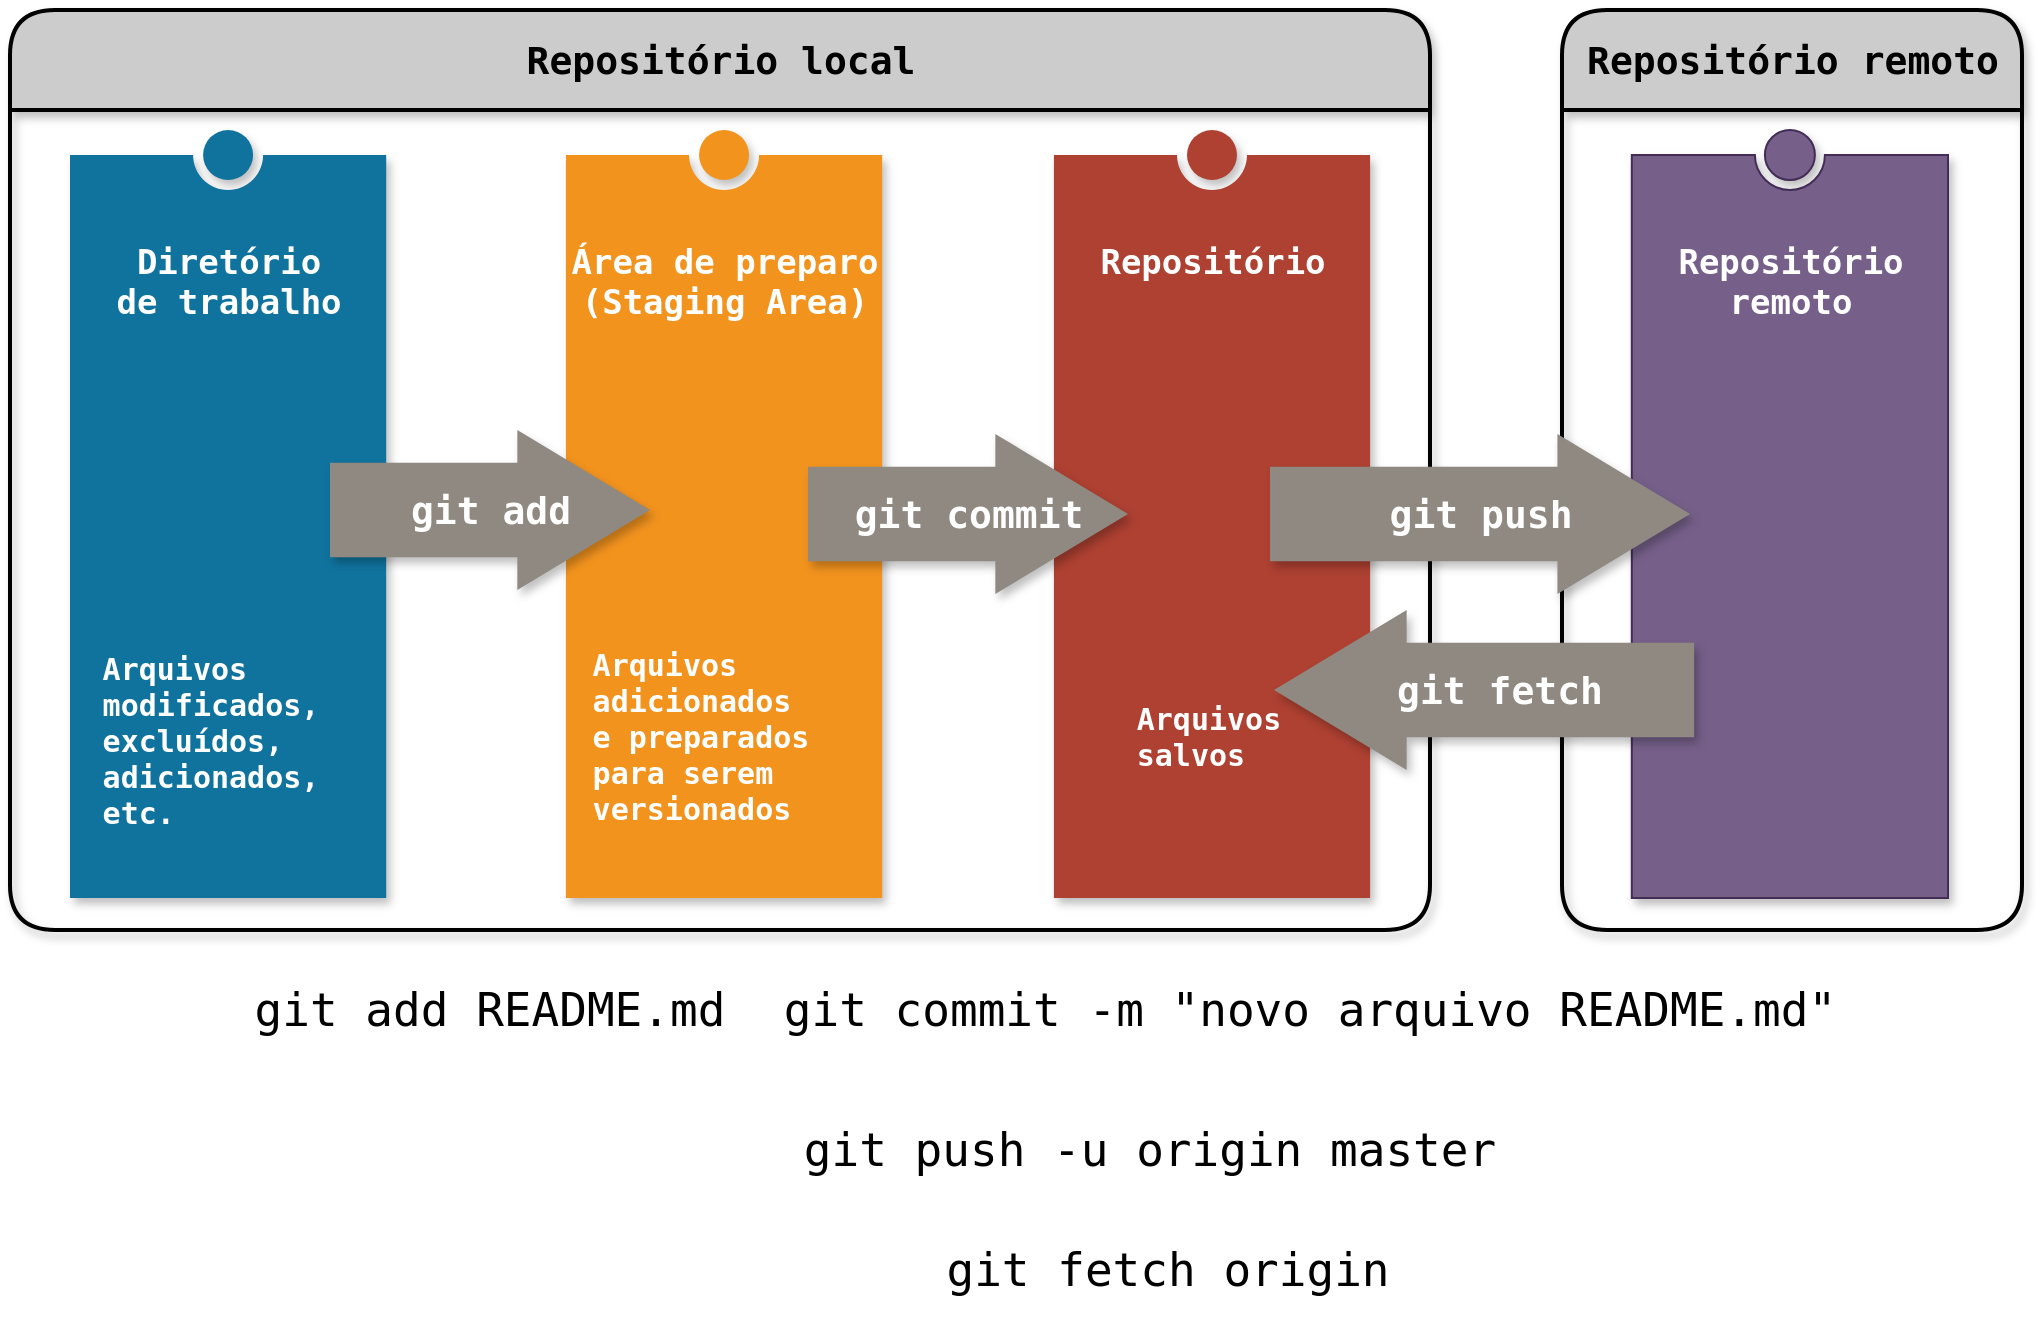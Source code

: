 <mxfile version="15.3.5" type="github">
  <diagram id="prtHgNgQTEPvFCAcTncT" name="Page-1">
    <mxGraphModel dx="1408" dy="777" grid="1" gridSize="10" guides="1" tooltips="1" connect="1" arrows="1" fold="1" page="1" pageScale="1" pageWidth="1169" pageHeight="827" math="0" shadow="0">
      <root>
        <mxCell id="0" />
        <mxCell id="1" parent="0" />
        <mxCell id="xjCurn-9ngpd2HKyaU8U-10" value="&lt;pre&gt;&lt;b&gt;&lt;font style=&quot;font-size: 19px&quot;&gt;Repositório local&lt;/font&gt;&lt;/b&gt;&lt;/pre&gt;" style="swimlane;childLayout=stackLayout;horizontal=1;startSize=50;horizontalStack=0;rounded=1;fontSize=14;fontStyle=0;strokeWidth=2;resizeParent=0;resizeLast=1;shadow=1;dashed=0;align=center;hachureGap=4;pointerEvents=0;labelBackgroundColor=none;html=1;fillColor=#CCCCCC;" parent="1" vertex="1">
          <mxGeometry x="30" y="70" width="710" height="460" as="geometry" />
        </mxCell>
        <mxCell id="xjCurn-9ngpd2HKyaU8U-2" value="&lt;pre&gt;Diretório&lt;br&gt;de trabalho&lt;br&gt;&lt;/pre&gt;" style="verticalLabelPosition=middle;verticalAlign=top;html=1;shape=mxgraph.infographic.numberedEntryVert;dy=25;strokeColor=none;fontSize=17;fontColor=#FFFFFF;align=center;labelPosition=center;spacingTop=32;fontStyle=1;fillColor=#10739E;hachureGap=4;pointerEvents=0;shadow=1;" parent="1" vertex="1">
          <mxGeometry x="60" y="130" width="158.095" height="384" as="geometry" />
        </mxCell>
        <mxCell id="xjCurn-9ngpd2HKyaU8U-3" value="&lt;div&gt;&lt;pre&gt;Área de preparo&lt;br&gt;(Staging Area)&lt;/pre&gt;&lt;/div&gt;" style="verticalLabelPosition=middle;verticalAlign=top;html=1;shape=mxgraph.infographic.numberedEntryVert;dy=25;strokeColor=none;fontSize=17;fontColor=#FFFFFF;align=center;labelPosition=center;spacingTop=32;fontStyle=1;fillColor=#F2931E;hachureGap=4;pointerEvents=0;shadow=1;" parent="1" vertex="1">
          <mxGeometry x="307.976" y="130" width="158.095" height="384" as="geometry" />
        </mxCell>
        <mxCell id="xjCurn-9ngpd2HKyaU8U-4" value="&lt;pre&gt;Repositório&lt;/pre&gt;" style="verticalLabelPosition=middle;verticalAlign=top;html=1;shape=mxgraph.infographic.numberedEntryVert;dy=25;strokeColor=none;fontSize=17;fontColor=#FFFFFF;align=center;labelPosition=center;spacingTop=32;fontStyle=1;fillColor=#AE4132;hachureGap=4;pointerEvents=0;shadow=1;" parent="1" vertex="1">
          <mxGeometry x="551.952" y="130" width="158.095" height="384" as="geometry" />
        </mxCell>
        <mxCell id="xjCurn-9ngpd2HKyaU8U-6" value="&lt;div&gt;&lt;pre&gt;Repositório&lt;br&gt;remoto&lt;/pre&gt;&lt;/div&gt;" style="verticalLabelPosition=middle;verticalAlign=top;html=1;shape=mxgraph.infographic.numberedEntryVert;dy=25;strokeColor=#432D57;fontSize=17;fontColor=#ffffff;align=center;labelPosition=center;spacingTop=32;fontStyle=1;fillColor=#76608a;hachureGap=4;pointerEvents=0;shadow=1;" parent="1" vertex="1">
          <mxGeometry x="840.905" y="130" width="158.095" height="384" as="geometry" />
        </mxCell>
        <mxCell id="xjCurn-9ngpd2HKyaU8U-9" value="&lt;div align=&quot;justify&quot;&gt;&lt;pre&gt;&lt;b&gt;&lt;font style=&quot;font-size: 15px&quot; color=&quot;#FFFFFF&quot;&gt;Arquivos &lt;br&gt;modificados, &lt;br&gt;excluídos, &lt;br&gt;adicionados, &lt;br&gt;etc.&lt;/font&gt;&lt;/b&gt;&lt;/pre&gt;&lt;/div&gt;" style="text;html=1;strokeColor=none;fillColor=none;align=center;verticalAlign=middle;whiteSpace=wrap;rounded=0;hachureGap=4;pointerEvents=0;" parent="1" vertex="1">
          <mxGeometry x="90" y="400" width="90" height="70" as="geometry" />
        </mxCell>
        <mxCell id="xjCurn-9ngpd2HKyaU8U-12" value="&lt;pre style=&quot;font-size: 19px&quot;&gt;&lt;font color=&quot;#FFFFFF&quot;&gt;&lt;b&gt;&lt;font style=&quot;font-size: 19px&quot;&gt;git add&lt;/font&gt;&lt;/b&gt;&lt;/font&gt;&lt;/pre&gt;" style="html=1;shadow=1;dashed=0;align=center;verticalAlign=middle;shape=mxgraph.arrows2.arrow;dy=0.41;dx=66.33;notch=0;hachureGap=4;pointerEvents=0;labelBackgroundColor=none;fillColor=#8F8981;sketch=0;strokeColor=none;" parent="1" vertex="1">
          <mxGeometry x="190" y="280" width="160" height="80" as="geometry" />
        </mxCell>
        <mxCell id="xjCurn-9ngpd2HKyaU8U-13" value="&lt;pre style=&quot;font-size: 19px&quot;&gt;&lt;font color=&quot;#FFFFFF&quot;&gt;&lt;b&gt;&lt;font style=&quot;font-size: 19px&quot;&gt;git commit&lt;/font&gt;&lt;/b&gt;&lt;/font&gt;&lt;/pre&gt;" style="html=1;shadow=1;dashed=0;align=center;verticalAlign=middle;shape=mxgraph.arrows2.arrow;dy=0.41;dx=66.33;notch=0;hachureGap=4;pointerEvents=0;labelBackgroundColor=none;fillColor=#8F8981;sketch=0;strokeColor=none;" parent="1" vertex="1">
          <mxGeometry x="429" y="282" width="160" height="80" as="geometry" />
        </mxCell>
        <mxCell id="xjCurn-9ngpd2HKyaU8U-17" value="" style="shape=image;html=1;verticalAlign=top;verticalLabelPosition=bottom;labelBackgroundColor=#ffffff;imageAspect=0;aspect=fixed;image=https://cdn1.iconfinder.com/data/icons/fs-icons-ubuntu-by-franksouza-/128/inode-directory.png;hachureGap=4;pointerEvents=0;shadow=1;sketch=0;strokeColor=#FFFFFF;fillColor=#FFB366;gradientColor=none;" parent="1" vertex="1">
          <mxGeometry x="142" y="240" width="48" height="48" as="geometry" />
        </mxCell>
        <mxCell id="xjCurn-9ngpd2HKyaU8U-19" value="" style="shape=image;html=1;verticalAlign=top;verticalLabelPosition=bottom;labelBackgroundColor=#ffffff;imageAspect=0;aspect=fixed;image=https://cdn4.iconfinder.com/data/icons/pc_de_hamburg_icon_pack/32x32/administrative-docs.png;hachureGap=4;pointerEvents=0;shadow=1;sketch=0;strokeColor=#FFFFFF;fillColor=#FFB366;gradientColor=none;" parent="1" vertex="1">
          <mxGeometry x="78" y="270" width="50" height="50" as="geometry" />
        </mxCell>
        <mxCell id="xjCurn-9ngpd2HKyaU8U-21" value="" style="shape=image;html=1;verticalAlign=top;verticalLabelPosition=bottom;labelBackgroundColor=#ffffff;imageAspect=0;aspect=fixed;image=https://cdn4.iconfinder.com/data/icons/Aire%20PNGs/128/Files/Images.png;hachureGap=4;pointerEvents=0;shadow=1;sketch=0;strokeColor=#FFFFFF;fillColor=#FFB366;gradientColor=none;" parent="1" vertex="1">
          <mxGeometry x="122" y="302" width="58" height="58" as="geometry" />
        </mxCell>
        <mxCell id="xjCurn-9ngpd2HKyaU8U-22" value="&lt;div align=&quot;justify&quot;&gt;&lt;pre&gt;&lt;b&gt;&lt;font style=&quot;font-size: 15px&quot; color=&quot;#FFFFFF&quot;&gt;Arquivos &lt;br&gt;adicionados &lt;br&gt;e preparados &lt;br&gt;para serem &lt;br&gt;versionados&lt;/font&gt;&lt;/b&gt;&lt;/pre&gt;&lt;/div&gt;" style="text;html=1;strokeColor=none;fillColor=none;align=center;verticalAlign=middle;whiteSpace=wrap;rounded=0;hachureGap=4;pointerEvents=0;" parent="1" vertex="1">
          <mxGeometry x="335" y="398" width="90" height="70" as="geometry" />
        </mxCell>
        <mxCell id="xjCurn-9ngpd2HKyaU8U-23" value="&lt;div align=&quot;justify&quot;&gt;&lt;pre&gt;&lt;b&gt;&lt;font style=&quot;font-size: 15px&quot; color=&quot;#FFFFFF&quot;&gt;Arquivos &lt;br&gt;salvos&lt;br&gt;&lt;/font&gt;&lt;/b&gt;&lt;/pre&gt;&lt;/div&gt;" style="text;html=1;strokeColor=none;fillColor=none;align=center;verticalAlign=middle;whiteSpace=wrap;rounded=0;hachureGap=4;pointerEvents=0;" parent="1" vertex="1">
          <mxGeometry x="589" y="398" width="90" height="70" as="geometry" />
        </mxCell>
        <mxCell id="xjCurn-9ngpd2HKyaU8U-24" value="&lt;pre&gt;&lt;font style=&quot;font-size: 23px&quot;&gt;git add README.md&lt;/font&gt;&lt;/pre&gt;" style="text;html=1;strokeColor=none;fillColor=none;align=center;verticalAlign=middle;whiteSpace=wrap;rounded=0;shadow=1;labelBackgroundColor=none;sketch=0;hachureGap=4;pointerEvents=0;" parent="1" vertex="1">
          <mxGeometry x="145" y="560" width="250" height="20" as="geometry" />
        </mxCell>
        <mxCell id="xjCurn-9ngpd2HKyaU8U-25" value="&lt;pre&gt;&lt;font style=&quot;font-size: 23px&quot;&gt;git commit -m &quot;novo arquivo README.md&quot;&lt;/font&gt;&lt;/pre&gt;" style="text;html=1;strokeColor=none;fillColor=none;align=center;verticalAlign=middle;whiteSpace=wrap;rounded=0;shadow=1;labelBackgroundColor=none;sketch=0;hachureGap=4;pointerEvents=0;" parent="1" vertex="1">
          <mxGeometry x="420" y="560" width="520" height="20" as="geometry" />
        </mxCell>
        <mxCell id="7sNANExe6HozmJ2loKir-1" value="&lt;pre&gt;&lt;b&gt;&lt;font style=&quot;font-size: 19px&quot;&gt;Repositório remoto&lt;/font&gt;&lt;/b&gt;&lt;/pre&gt;" style="swimlane;childLayout=stackLayout;horizontal=1;startSize=50;horizontalStack=0;rounded=1;fontSize=14;fontStyle=0;strokeWidth=2;resizeParent=0;resizeLast=1;shadow=1;dashed=0;align=center;hachureGap=4;pointerEvents=0;labelBackgroundColor=none;html=1;fillColor=#CCCCCC;" vertex="1" parent="1">
          <mxGeometry x="806" y="70" width="230" height="460" as="geometry" />
        </mxCell>
        <mxCell id="7sNANExe6HozmJ2loKir-2" value="&lt;pre style=&quot;font-size: 19px&quot;&gt;&lt;font color=&quot;#FFFFFF&quot;&gt;&lt;b&gt;&lt;font style=&quot;font-size: 19px&quot;&gt;git push&lt;/font&gt;&lt;/b&gt;&lt;/font&gt;&lt;/pre&gt;" style="html=1;shadow=1;dashed=0;align=center;verticalAlign=middle;shape=mxgraph.arrows2.arrow;dy=0.41;dx=66.33;notch=0;hachureGap=4;pointerEvents=0;labelBackgroundColor=none;fillColor=#8F8981;sketch=0;strokeColor=none;" vertex="1" parent="1">
          <mxGeometry x="660" y="282" width="210.05" height="80" as="geometry" />
        </mxCell>
        <mxCell id="7sNANExe6HozmJ2loKir-6" value="" style="group" vertex="1" connectable="0" parent="1">
          <mxGeometry x="662" y="370" width="210.05" height="80" as="geometry" />
        </mxCell>
        <mxCell id="7sNANExe6HozmJ2loKir-3" value="" style="html=1;shadow=1;dashed=0;align=center;verticalAlign=middle;shape=mxgraph.arrows2.arrow;dy=0.41;dx=66.33;notch=0;hachureGap=4;pointerEvents=0;labelBackgroundColor=none;fillColor=#8F8981;sketch=0;strokeColor=none;rotation=-180;direction=east;" vertex="1" parent="7sNANExe6HozmJ2loKir-6">
          <mxGeometry width="210.05" height="80" as="geometry" />
        </mxCell>
        <mxCell id="7sNANExe6HozmJ2loKir-5" value="&lt;pre style=&quot;font-size: 19px&quot;&gt;&lt;font color=&quot;#FFFFFF&quot;&gt;&lt;b&gt;&lt;font style=&quot;font-size: 19px&quot;&gt;git fetch&lt;/font&gt;&lt;/b&gt;&lt;/font&gt;&lt;/pre&gt;" style="text;html=1;strokeColor=none;fillColor=none;align=center;verticalAlign=middle;whiteSpace=wrap;rounded=0;shadow=1;sketch=0;hachureGap=4;pointerEvents=0;container=1;" vertex="1" parent="7sNANExe6HozmJ2loKir-6">
          <mxGeometry x="58" y="24" width="110.05" height="32" as="geometry" />
        </mxCell>
        <mxCell id="7sNANExe6HozmJ2loKir-8" value="&lt;pre&gt;&lt;font style=&quot;font-size: 23px&quot;&gt;git push -u origin master&lt;/font&gt;&lt;/pre&gt;" style="text;html=1;strokeColor=none;fillColor=none;align=center;verticalAlign=middle;whiteSpace=wrap;rounded=0;shadow=1;labelBackgroundColor=none;sketch=0;hachureGap=4;pointerEvents=0;" vertex="1" parent="1">
          <mxGeometry x="420" y="630" width="360" height="20" as="geometry" />
        </mxCell>
        <mxCell id="7sNANExe6HozmJ2loKir-9" value="&lt;pre&gt;&lt;font style=&quot;font-size: 23px&quot;&gt;git fetch origin&lt;/font&gt;&lt;/pre&gt;" style="text;html=1;strokeColor=none;fillColor=none;align=center;verticalAlign=middle;whiteSpace=wrap;rounded=0;shadow=1;labelBackgroundColor=none;sketch=0;hachureGap=4;pointerEvents=0;" vertex="1" parent="1">
          <mxGeometry x="429" y="690" width="360" height="20" as="geometry" />
        </mxCell>
      </root>
    </mxGraphModel>
  </diagram>
</mxfile>
